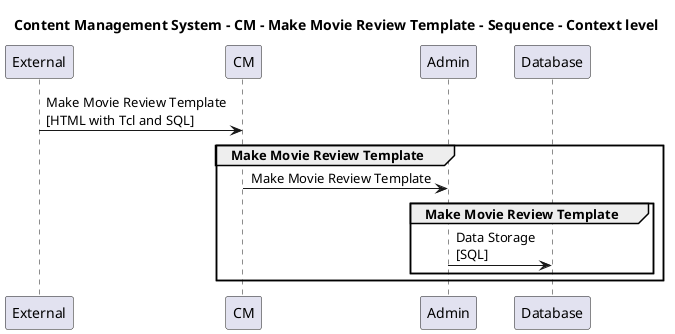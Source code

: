 @startuml

title Content Management System - CM - Make Movie Review Template - Sequence - Context level

participant "External" as C4InterFlow.SoftwareSystems.ExternalSystem
participant "CM" as ContentManagementSystem.SoftwareSystems.CM
participant "Admin" as ContentManagementSystem.SoftwareSystems.Admin
participant "Database" as ContentManagementSystem.SoftwareSystems.Database

C4InterFlow.SoftwareSystems.ExternalSystem -> ContentManagementSystem.SoftwareSystems.CM : Make Movie Review Template\n[HTML with Tcl and SQL]
group Make Movie Review Template
ContentManagementSystem.SoftwareSystems.CM -> ContentManagementSystem.SoftwareSystems.Admin : Make Movie Review Template
group Make Movie Review Template
ContentManagementSystem.SoftwareSystems.Admin -> ContentManagementSystem.SoftwareSystems.Database : Data Storage\n[SQL]
end
end


@enduml
